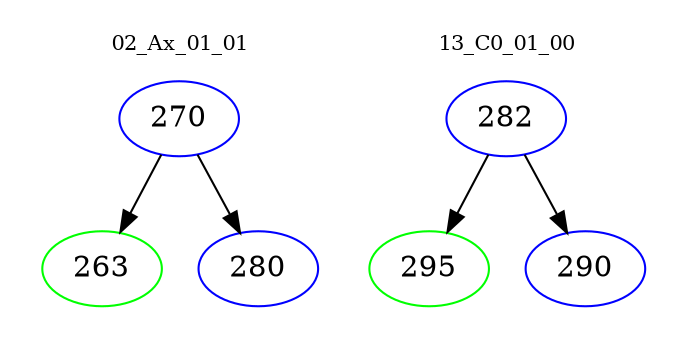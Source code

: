 digraph{
subgraph cluster_0 {
color = white
label = "02_Ax_01_01";
fontsize=10;
T0_270 [label="270", color="blue"]
T0_270 -> T0_263 [color="black"]
T0_263 [label="263", color="green"]
T0_270 -> T0_280 [color="black"]
T0_280 [label="280", color="blue"]
}
subgraph cluster_1 {
color = white
label = "13_C0_01_00";
fontsize=10;
T1_282 [label="282", color="blue"]
T1_282 -> T1_295 [color="black"]
T1_295 [label="295", color="green"]
T1_282 -> T1_290 [color="black"]
T1_290 [label="290", color="blue"]
}
}
